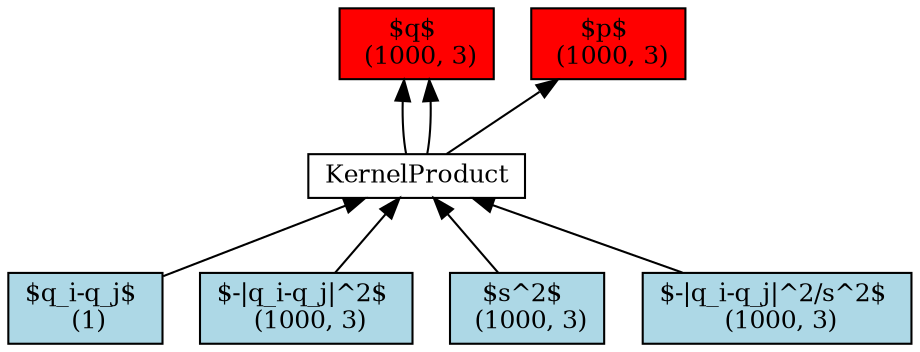 digraph {
	graph [ordering=in rankdir=BT size="12,12"]
	node [align=right fontsize=12 height=0.2 ranksep=0.1 shape=box style=filled]
	140576458413544 [label=KernelProduct fillcolor=white margin="\"0.5\""]
	140576458413544 -> 140577255634648
	140577255634648 [label="$q$ 
 (1000, 3)" fillcolor=red]
	140576458413544 -> 140577255634648
	140576458413544 -> 140576466158872
	140576466158872 [label="$p$ 
 (1000, 3)" fillcolor=red]
	140576453521224 -> 140576458413544
	140576453521224 [label="$q_i-q_j$ 
 (1)" fillcolor=lightblue]
	140576453521160 -> 140576458413544
	140576453521160 [label="$-\|q_i-q_j\|^2$ 
 (1000, 3)" fillcolor=lightblue]
	140576453563080 -> 140576458413544
	140576453563080 [label="$s^2$ 
 (1000, 3)" fillcolor=lightblue]
	140576453562824 -> 140576458413544
	140576453562824 [label="$-|q_i-q_j|^2/s^2$ 
 (1000, 3)" fillcolor=lightblue]
}
